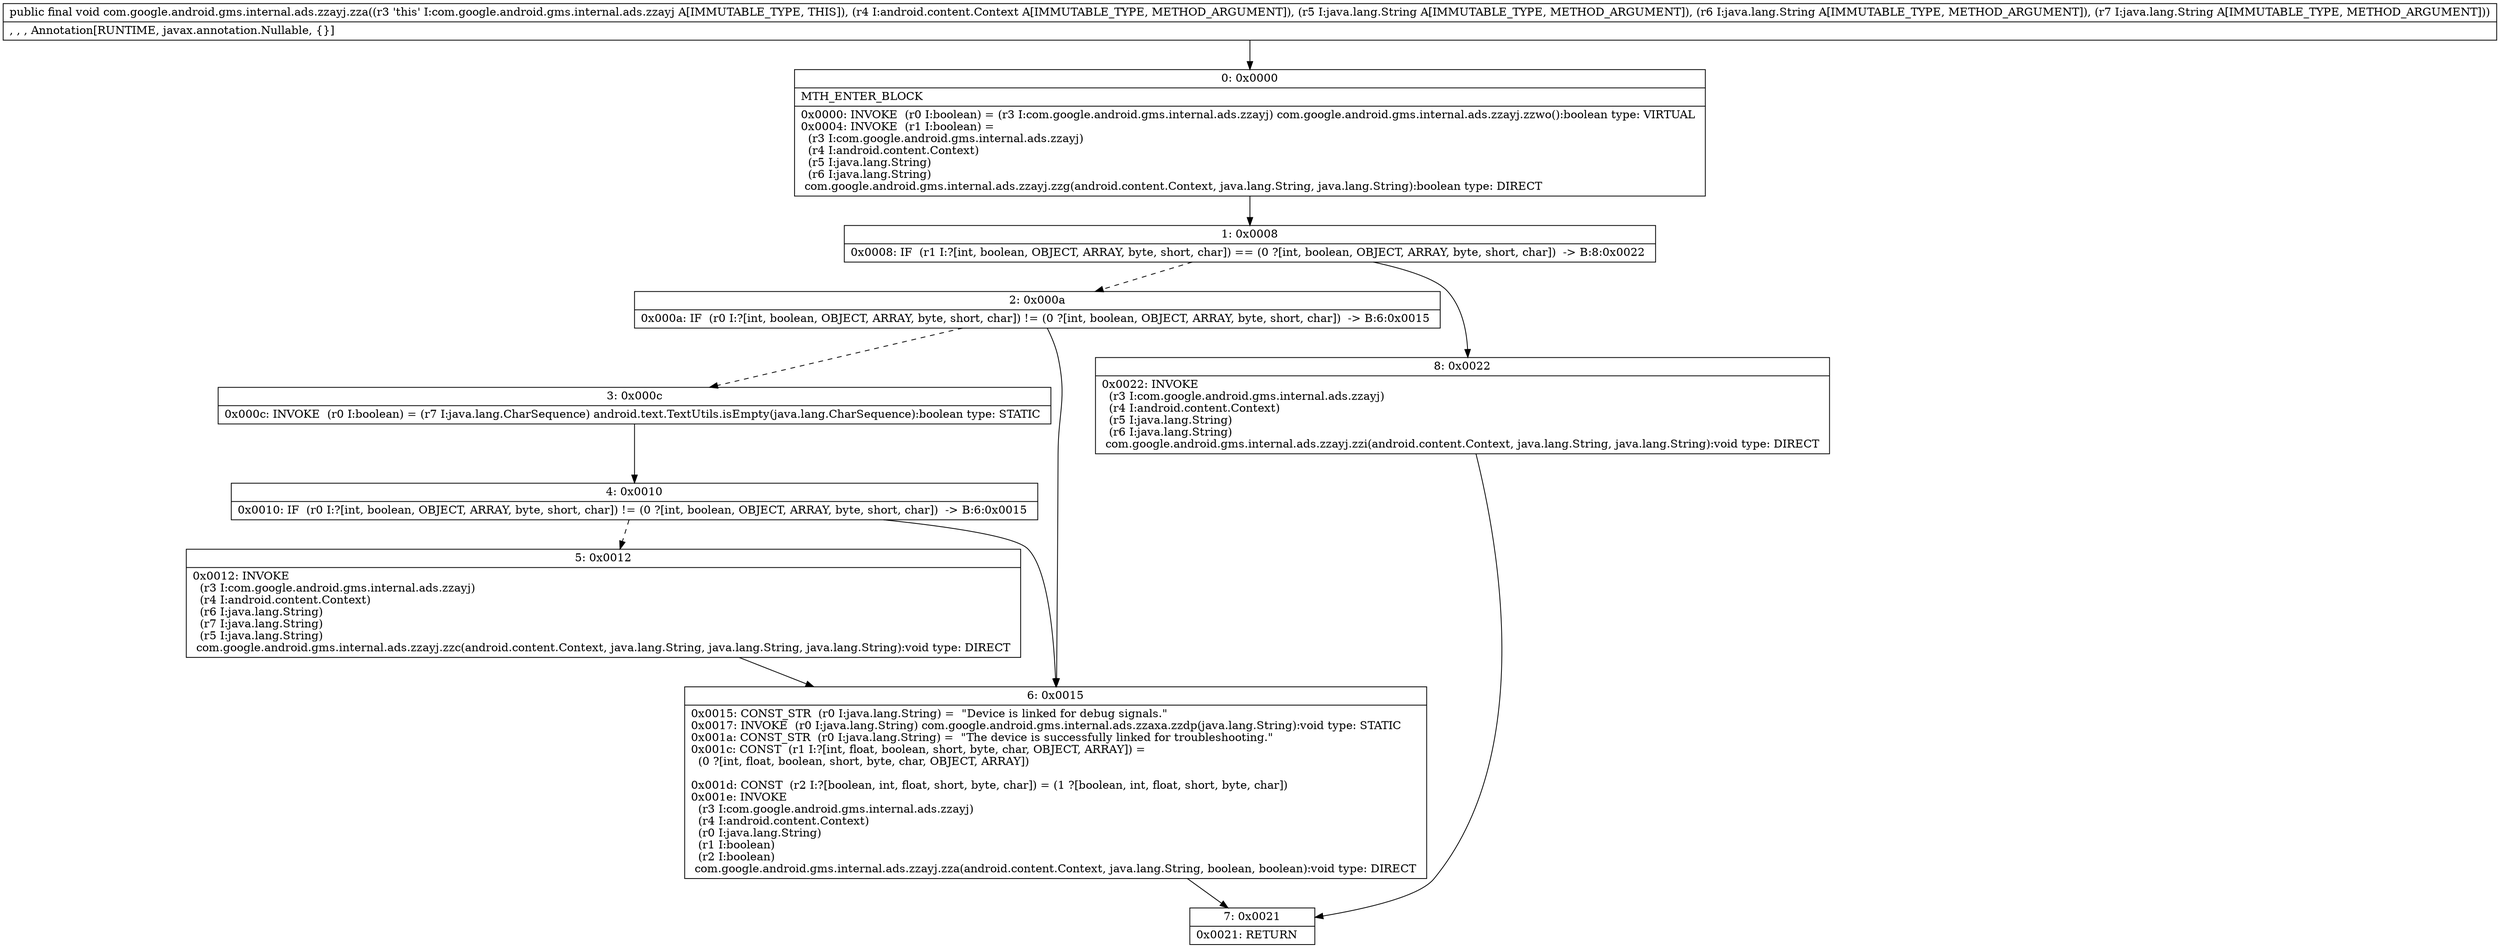 digraph "CFG forcom.google.android.gms.internal.ads.zzayj.zza(Landroid\/content\/Context;Ljava\/lang\/String;Ljava\/lang\/String;Ljava\/lang\/String;)V" {
Node_0 [shape=record,label="{0\:\ 0x0000|MTH_ENTER_BLOCK\l|0x0000: INVOKE  (r0 I:boolean) = (r3 I:com.google.android.gms.internal.ads.zzayj) com.google.android.gms.internal.ads.zzayj.zzwo():boolean type: VIRTUAL \l0x0004: INVOKE  (r1 I:boolean) = \l  (r3 I:com.google.android.gms.internal.ads.zzayj)\l  (r4 I:android.content.Context)\l  (r5 I:java.lang.String)\l  (r6 I:java.lang.String)\l com.google.android.gms.internal.ads.zzayj.zzg(android.content.Context, java.lang.String, java.lang.String):boolean type: DIRECT \l}"];
Node_1 [shape=record,label="{1\:\ 0x0008|0x0008: IF  (r1 I:?[int, boolean, OBJECT, ARRAY, byte, short, char]) == (0 ?[int, boolean, OBJECT, ARRAY, byte, short, char])  \-\> B:8:0x0022 \l}"];
Node_2 [shape=record,label="{2\:\ 0x000a|0x000a: IF  (r0 I:?[int, boolean, OBJECT, ARRAY, byte, short, char]) != (0 ?[int, boolean, OBJECT, ARRAY, byte, short, char])  \-\> B:6:0x0015 \l}"];
Node_3 [shape=record,label="{3\:\ 0x000c|0x000c: INVOKE  (r0 I:boolean) = (r7 I:java.lang.CharSequence) android.text.TextUtils.isEmpty(java.lang.CharSequence):boolean type: STATIC \l}"];
Node_4 [shape=record,label="{4\:\ 0x0010|0x0010: IF  (r0 I:?[int, boolean, OBJECT, ARRAY, byte, short, char]) != (0 ?[int, boolean, OBJECT, ARRAY, byte, short, char])  \-\> B:6:0x0015 \l}"];
Node_5 [shape=record,label="{5\:\ 0x0012|0x0012: INVOKE  \l  (r3 I:com.google.android.gms.internal.ads.zzayj)\l  (r4 I:android.content.Context)\l  (r6 I:java.lang.String)\l  (r7 I:java.lang.String)\l  (r5 I:java.lang.String)\l com.google.android.gms.internal.ads.zzayj.zzc(android.content.Context, java.lang.String, java.lang.String, java.lang.String):void type: DIRECT \l}"];
Node_6 [shape=record,label="{6\:\ 0x0015|0x0015: CONST_STR  (r0 I:java.lang.String) =  \"Device is linked for debug signals.\" \l0x0017: INVOKE  (r0 I:java.lang.String) com.google.android.gms.internal.ads.zzaxa.zzdp(java.lang.String):void type: STATIC \l0x001a: CONST_STR  (r0 I:java.lang.String) =  \"The device is successfully linked for troubleshooting.\" \l0x001c: CONST  (r1 I:?[int, float, boolean, short, byte, char, OBJECT, ARRAY]) = \l  (0 ?[int, float, boolean, short, byte, char, OBJECT, ARRAY])\l \l0x001d: CONST  (r2 I:?[boolean, int, float, short, byte, char]) = (1 ?[boolean, int, float, short, byte, char]) \l0x001e: INVOKE  \l  (r3 I:com.google.android.gms.internal.ads.zzayj)\l  (r4 I:android.content.Context)\l  (r0 I:java.lang.String)\l  (r1 I:boolean)\l  (r2 I:boolean)\l com.google.android.gms.internal.ads.zzayj.zza(android.content.Context, java.lang.String, boolean, boolean):void type: DIRECT \l}"];
Node_7 [shape=record,label="{7\:\ 0x0021|0x0021: RETURN   \l}"];
Node_8 [shape=record,label="{8\:\ 0x0022|0x0022: INVOKE  \l  (r3 I:com.google.android.gms.internal.ads.zzayj)\l  (r4 I:android.content.Context)\l  (r5 I:java.lang.String)\l  (r6 I:java.lang.String)\l com.google.android.gms.internal.ads.zzayj.zzi(android.content.Context, java.lang.String, java.lang.String):void type: DIRECT \l}"];
MethodNode[shape=record,label="{public final void com.google.android.gms.internal.ads.zzayj.zza((r3 'this' I:com.google.android.gms.internal.ads.zzayj A[IMMUTABLE_TYPE, THIS]), (r4 I:android.content.Context A[IMMUTABLE_TYPE, METHOD_ARGUMENT]), (r5 I:java.lang.String A[IMMUTABLE_TYPE, METHOD_ARGUMENT]), (r6 I:java.lang.String A[IMMUTABLE_TYPE, METHOD_ARGUMENT]), (r7 I:java.lang.String A[IMMUTABLE_TYPE, METHOD_ARGUMENT]))  | , , , Annotation[RUNTIME, javax.annotation.Nullable, \{\}]\l}"];
MethodNode -> Node_0;
Node_0 -> Node_1;
Node_1 -> Node_2[style=dashed];
Node_1 -> Node_8;
Node_2 -> Node_3[style=dashed];
Node_2 -> Node_6;
Node_3 -> Node_4;
Node_4 -> Node_5[style=dashed];
Node_4 -> Node_6;
Node_5 -> Node_6;
Node_6 -> Node_7;
Node_8 -> Node_7;
}

